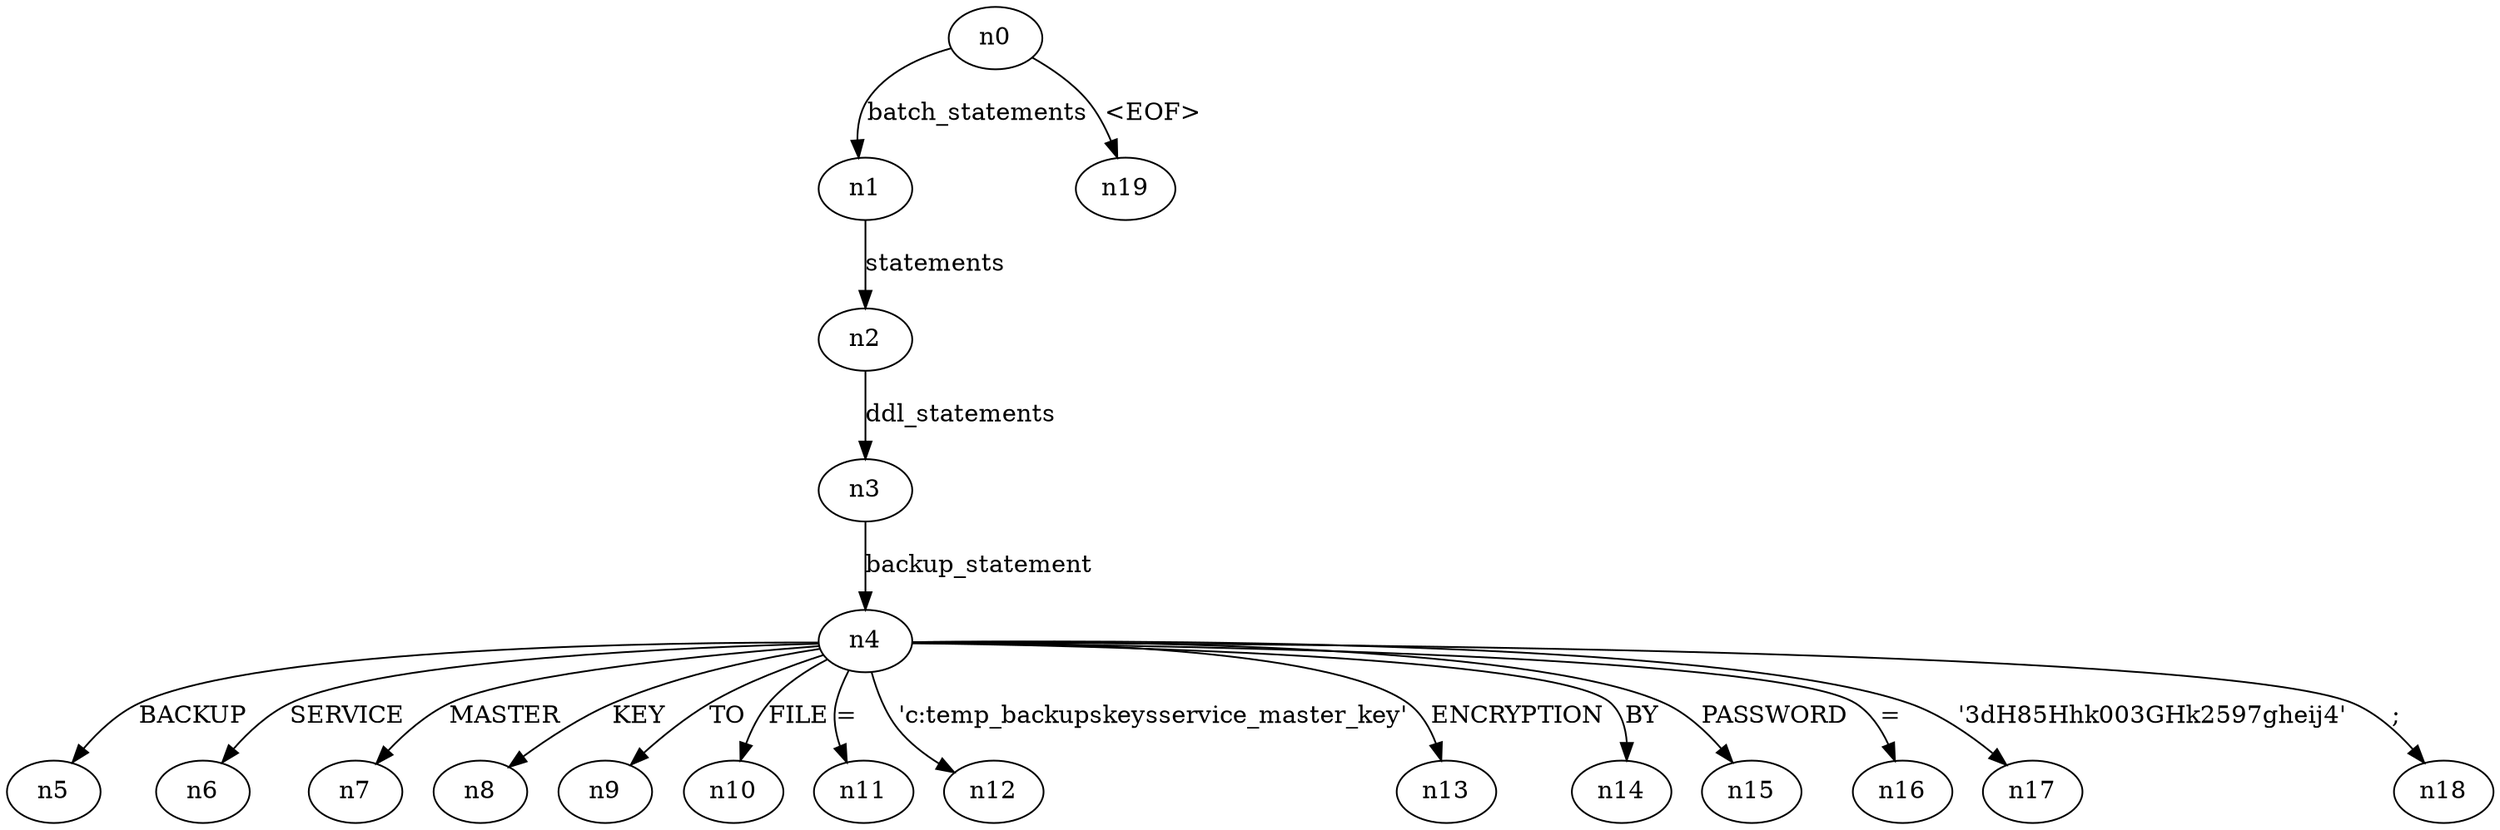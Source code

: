 digraph ParseTree {
  n0 -> n1 [label="batch_statements"];
  n1 -> n2 [label="statements"];
  n2 -> n3 [label="ddl_statements"];
  n3 -> n4 [label="backup_statement"];
  n4 -> n5 [label="BACKUP"];
  n4 -> n6 [label="SERVICE"];
  n4 -> n7 [label="MASTER"];
  n4 -> n8 [label="KEY"];
  n4 -> n9 [label="TO"];
  n4 -> n10 [label="FILE"];
  n4 -> n11 [label="="];
  n4 -> n12 [label="'c:\temp_backups\keys\service_master_key'"];
  n4 -> n13 [label="ENCRYPTION"];
  n4 -> n14 [label="BY"];
  n4 -> n15 [label="PASSWORD"];
  n4 -> n16 [label="="];
  n4 -> n17 [label="'3dH85Hhk003GHk2597gheij4'"];
  n4 -> n18 [label=";"];
  n0 -> n19 [label="<EOF>"];
}